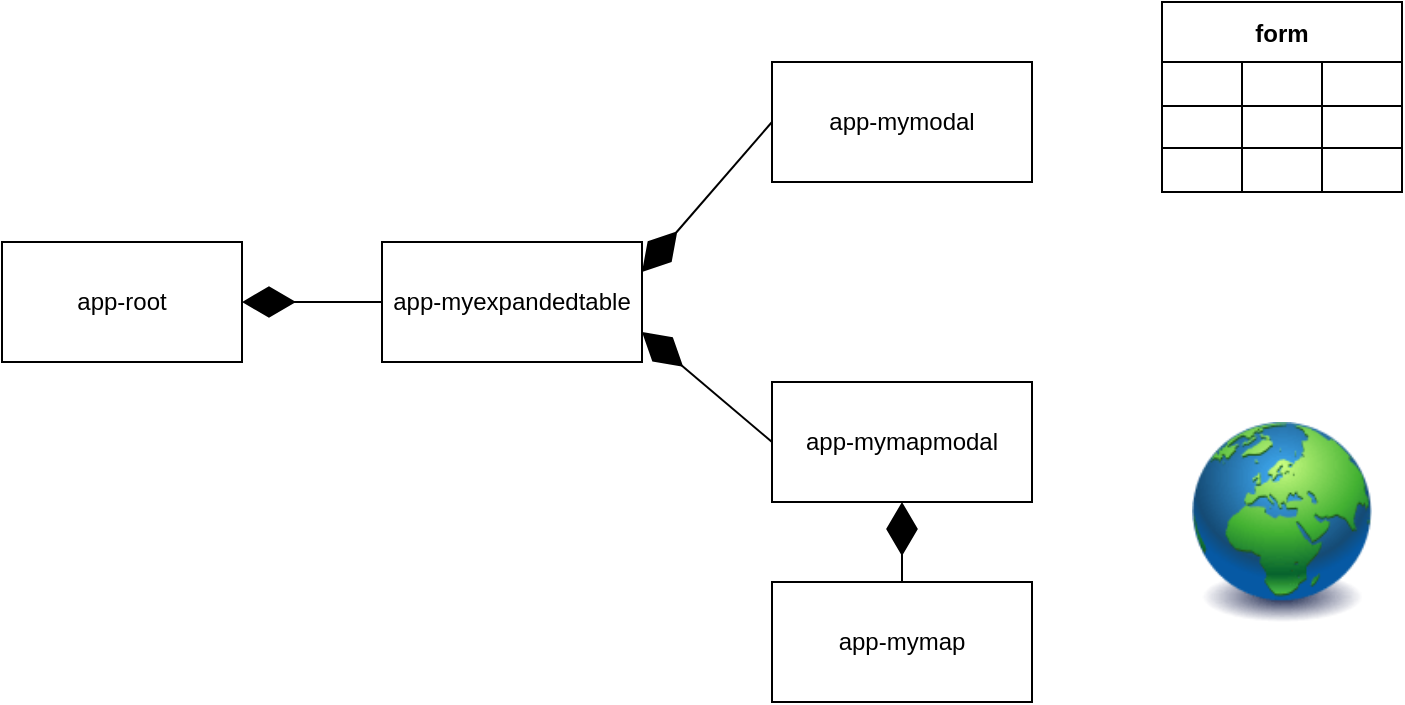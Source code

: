 <mxfile version="18.0.2" type="github">
  <diagram id="jBZosiRlT1AQV_-I5hG2" name="Page-1">
    <mxGraphModel dx="1038" dy="539" grid="1" gridSize="10" guides="1" tooltips="1" connect="1" arrows="1" fold="1" page="1" pageScale="1" pageWidth="850" pageHeight="1100" math="0" shadow="0">
      <root>
        <mxCell id="0" />
        <mxCell id="1" parent="0" />
        <mxCell id="c9-4eAoVylM3JH55FmD6-1" value="app-root" style="rounded=0;whiteSpace=wrap;html=1;" vertex="1" parent="1">
          <mxGeometry x="40" y="190" width="120" height="60" as="geometry" />
        </mxCell>
        <mxCell id="c9-4eAoVylM3JH55FmD6-2" value="app-myexpandedtable" style="rounded=0;whiteSpace=wrap;html=1;" vertex="1" parent="1">
          <mxGeometry x="230" y="190" width="130" height="60" as="geometry" />
        </mxCell>
        <mxCell id="c9-4eAoVylM3JH55FmD6-3" value="" style="endArrow=diamondThin;endFill=1;endSize=24;html=1;rounded=0;exitX=0;exitY=0.5;exitDx=0;exitDy=0;entryX=1;entryY=0.5;entryDx=0;entryDy=0;" edge="1" parent="1" source="c9-4eAoVylM3JH55FmD6-2" target="c9-4eAoVylM3JH55FmD6-1">
          <mxGeometry width="160" relative="1" as="geometry">
            <mxPoint x="130" y="220" as="sourcePoint" />
            <mxPoint x="290" y="70" as="targetPoint" />
          </mxGeometry>
        </mxCell>
        <mxCell id="c9-4eAoVylM3JH55FmD6-4" value="app-mymodal" style="rounded=0;whiteSpace=wrap;html=1;" vertex="1" parent="1">
          <mxGeometry x="425" y="100" width="130" height="60" as="geometry" />
        </mxCell>
        <mxCell id="c9-4eAoVylM3JH55FmD6-5" value="" style="endArrow=diamondThin;endFill=1;endSize=24;html=1;rounded=0;entryX=1;entryY=0.25;entryDx=0;entryDy=0;exitX=0;exitY=0.5;exitDx=0;exitDy=0;" edge="1" parent="1" source="c9-4eAoVylM3JH55FmD6-4" target="c9-4eAoVylM3JH55FmD6-2">
          <mxGeometry width="160" relative="1" as="geometry">
            <mxPoint x="420" y="130" as="sourcePoint" />
            <mxPoint x="170" y="230" as="targetPoint" />
          </mxGeometry>
        </mxCell>
        <mxCell id="c9-4eAoVylM3JH55FmD6-6" value="app-mymapmodal" style="rounded=0;whiteSpace=wrap;html=1;" vertex="1" parent="1">
          <mxGeometry x="425" y="260" width="130" height="60" as="geometry" />
        </mxCell>
        <mxCell id="c9-4eAoVylM3JH55FmD6-7" value="" style="endArrow=diamondThin;endFill=1;endSize=24;html=1;rounded=0;entryX=1;entryY=0.75;entryDx=0;entryDy=0;exitX=0;exitY=0.5;exitDx=0;exitDy=0;" edge="1" parent="1" source="c9-4eAoVylM3JH55FmD6-6" target="c9-4eAoVylM3JH55FmD6-2">
          <mxGeometry width="160" relative="1" as="geometry">
            <mxPoint x="435" y="140" as="sourcePoint" />
            <mxPoint x="370" y="215" as="targetPoint" />
          </mxGeometry>
        </mxCell>
        <mxCell id="c9-4eAoVylM3JH55FmD6-8" value="app-mymap" style="rounded=0;whiteSpace=wrap;html=1;" vertex="1" parent="1">
          <mxGeometry x="425" y="360" width="130" height="60" as="geometry" />
        </mxCell>
        <mxCell id="c9-4eAoVylM3JH55FmD6-9" value="" style="endArrow=diamondThin;endFill=1;endSize=24;html=1;rounded=0;entryX=0.5;entryY=1;entryDx=0;entryDy=0;exitX=0.5;exitY=0;exitDx=0;exitDy=0;" edge="1" parent="1" source="c9-4eAoVylM3JH55FmD6-8" target="c9-4eAoVylM3JH55FmD6-6">
          <mxGeometry width="160" relative="1" as="geometry">
            <mxPoint x="435" y="300" as="sourcePoint" />
            <mxPoint x="370" y="245" as="targetPoint" />
          </mxGeometry>
        </mxCell>
        <mxCell id="c9-4eAoVylM3JH55FmD6-11" value="form" style="shape=table;startSize=30;container=1;collapsible=0;childLayout=tableLayout;fontStyle=1;align=center;" vertex="1" parent="1">
          <mxGeometry x="620" y="70" width="120" height="95" as="geometry" />
        </mxCell>
        <mxCell id="c9-4eAoVylM3JH55FmD6-12" value="" style="shape=tableRow;horizontal=0;startSize=0;swimlaneHead=0;swimlaneBody=0;top=0;left=0;bottom=0;right=0;collapsible=0;dropTarget=0;fillColor=none;points=[[0,0.5],[1,0.5]];portConstraint=eastwest;" vertex="1" parent="c9-4eAoVylM3JH55FmD6-11">
          <mxGeometry y="30" width="120" height="22" as="geometry" />
        </mxCell>
        <mxCell id="c9-4eAoVylM3JH55FmD6-13" value="" style="shape=partialRectangle;html=1;whiteSpace=wrap;connectable=0;fillColor=none;top=0;left=0;bottom=0;right=0;overflow=hidden;" vertex="1" parent="c9-4eAoVylM3JH55FmD6-12">
          <mxGeometry width="40" height="22" as="geometry">
            <mxRectangle width="40" height="22" as="alternateBounds" />
          </mxGeometry>
        </mxCell>
        <mxCell id="c9-4eAoVylM3JH55FmD6-14" value="" style="shape=partialRectangle;html=1;whiteSpace=wrap;connectable=0;fillColor=none;top=0;left=0;bottom=0;right=0;overflow=hidden;" vertex="1" parent="c9-4eAoVylM3JH55FmD6-12">
          <mxGeometry x="40" width="40" height="22" as="geometry">
            <mxRectangle width="40" height="22" as="alternateBounds" />
          </mxGeometry>
        </mxCell>
        <mxCell id="c9-4eAoVylM3JH55FmD6-15" value="" style="shape=partialRectangle;html=1;whiteSpace=wrap;connectable=0;fillColor=none;top=0;left=0;bottom=0;right=0;overflow=hidden;" vertex="1" parent="c9-4eAoVylM3JH55FmD6-12">
          <mxGeometry x="80" width="40" height="22" as="geometry">
            <mxRectangle width="40" height="22" as="alternateBounds" />
          </mxGeometry>
        </mxCell>
        <mxCell id="c9-4eAoVylM3JH55FmD6-16" value="" style="shape=tableRow;horizontal=0;startSize=0;swimlaneHead=0;swimlaneBody=0;top=0;left=0;bottom=0;right=0;collapsible=0;dropTarget=0;fillColor=none;points=[[0,0.5],[1,0.5]];portConstraint=eastwest;" vertex="1" parent="c9-4eAoVylM3JH55FmD6-11">
          <mxGeometry y="52" width="120" height="21" as="geometry" />
        </mxCell>
        <mxCell id="c9-4eAoVylM3JH55FmD6-17" value="" style="shape=partialRectangle;html=1;whiteSpace=wrap;connectable=0;fillColor=none;top=0;left=0;bottom=0;right=0;overflow=hidden;" vertex="1" parent="c9-4eAoVylM3JH55FmD6-16">
          <mxGeometry width="40" height="21" as="geometry">
            <mxRectangle width="40" height="21" as="alternateBounds" />
          </mxGeometry>
        </mxCell>
        <mxCell id="c9-4eAoVylM3JH55FmD6-18" value="" style="shape=partialRectangle;html=1;whiteSpace=wrap;connectable=0;fillColor=none;top=0;left=0;bottom=0;right=0;overflow=hidden;" vertex="1" parent="c9-4eAoVylM3JH55FmD6-16">
          <mxGeometry x="40" width="40" height="21" as="geometry">
            <mxRectangle width="40" height="21" as="alternateBounds" />
          </mxGeometry>
        </mxCell>
        <mxCell id="c9-4eAoVylM3JH55FmD6-19" value="" style="shape=partialRectangle;html=1;whiteSpace=wrap;connectable=0;fillColor=none;top=0;left=0;bottom=0;right=0;overflow=hidden;" vertex="1" parent="c9-4eAoVylM3JH55FmD6-16">
          <mxGeometry x="80" width="40" height="21" as="geometry">
            <mxRectangle width="40" height="21" as="alternateBounds" />
          </mxGeometry>
        </mxCell>
        <mxCell id="c9-4eAoVylM3JH55FmD6-20" value="" style="shape=tableRow;horizontal=0;startSize=0;swimlaneHead=0;swimlaneBody=0;top=0;left=0;bottom=0;right=0;collapsible=0;dropTarget=0;fillColor=none;points=[[0,0.5],[1,0.5]];portConstraint=eastwest;" vertex="1" parent="c9-4eAoVylM3JH55FmD6-11">
          <mxGeometry y="73" width="120" height="22" as="geometry" />
        </mxCell>
        <mxCell id="c9-4eAoVylM3JH55FmD6-21" value="" style="shape=partialRectangle;html=1;whiteSpace=wrap;connectable=0;fillColor=none;top=0;left=0;bottom=0;right=0;overflow=hidden;" vertex="1" parent="c9-4eAoVylM3JH55FmD6-20">
          <mxGeometry width="40" height="22" as="geometry">
            <mxRectangle width="40" height="22" as="alternateBounds" />
          </mxGeometry>
        </mxCell>
        <mxCell id="c9-4eAoVylM3JH55FmD6-22" value="" style="shape=partialRectangle;html=1;whiteSpace=wrap;connectable=0;fillColor=none;top=0;left=0;bottom=0;right=0;overflow=hidden;" vertex="1" parent="c9-4eAoVylM3JH55FmD6-20">
          <mxGeometry x="40" width="40" height="22" as="geometry">
            <mxRectangle width="40" height="22" as="alternateBounds" />
          </mxGeometry>
        </mxCell>
        <mxCell id="c9-4eAoVylM3JH55FmD6-23" value="" style="shape=partialRectangle;html=1;whiteSpace=wrap;connectable=0;fillColor=none;top=0;left=0;bottom=0;right=0;overflow=hidden;" vertex="1" parent="c9-4eAoVylM3JH55FmD6-20">
          <mxGeometry x="80" width="40" height="22" as="geometry">
            <mxRectangle width="40" height="22" as="alternateBounds" />
          </mxGeometry>
        </mxCell>
        <mxCell id="c9-4eAoVylM3JH55FmD6-24" value="" style="image;html=1;image=img/lib/clip_art/general/Earth_globe_128x128.png" vertex="1" parent="1">
          <mxGeometry x="625" y="280" width="110" height="100" as="geometry" />
        </mxCell>
      </root>
    </mxGraphModel>
  </diagram>
</mxfile>
